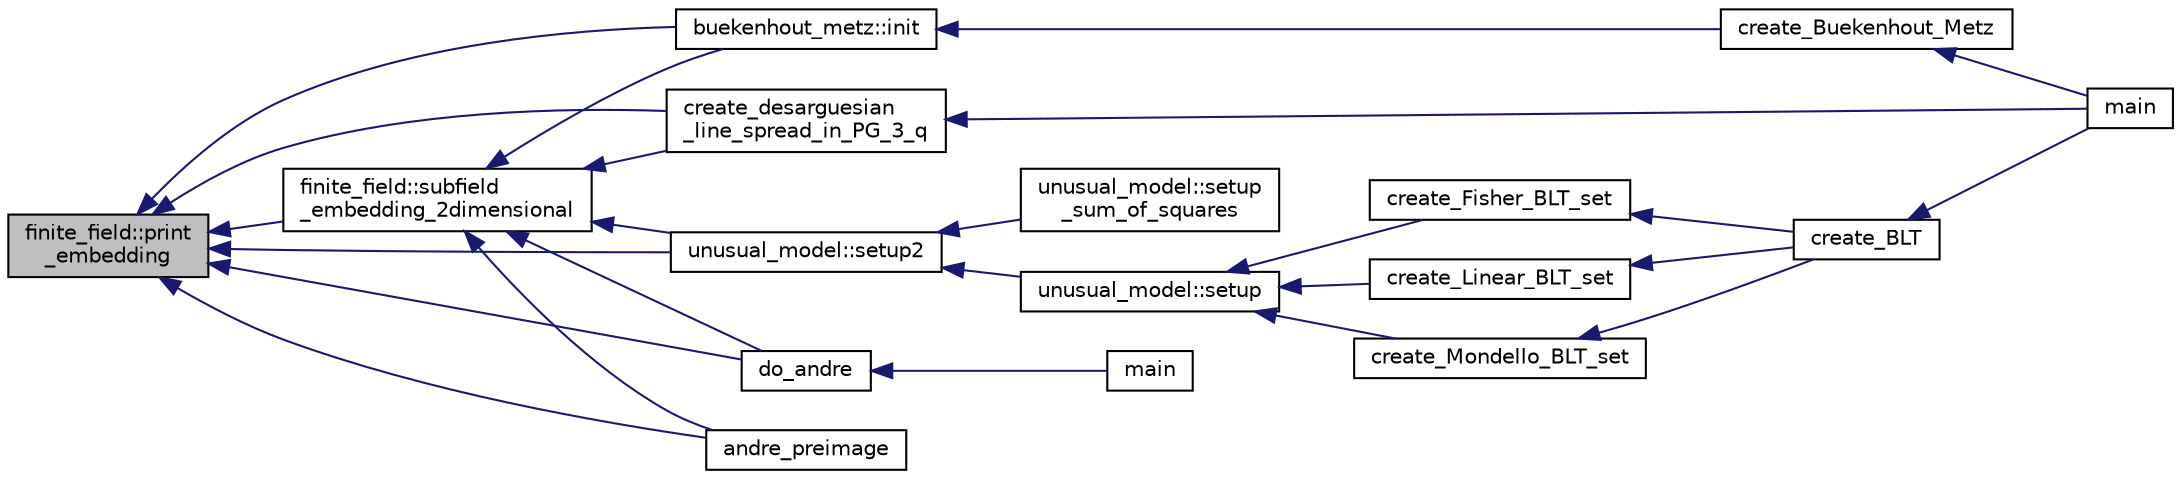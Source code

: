 digraph "finite_field::print_embedding"
{
  edge [fontname="Helvetica",fontsize="10",labelfontname="Helvetica",labelfontsize="10"];
  node [fontname="Helvetica",fontsize="10",shape=record];
  rankdir="LR";
  Node16459 [label="finite_field::print\l_embedding",height=0.2,width=0.4,color="black", fillcolor="grey75", style="filled", fontcolor="black"];
  Node16459 -> Node16460 [dir="back",color="midnightblue",fontsize="10",style="solid",fontname="Helvetica"];
  Node16460 [label="finite_field::subfield\l_embedding_2dimensional",height=0.2,width=0.4,color="black", fillcolor="white", style="filled",URL="$df/d5a/classfinite__field.html#a645db0a3551afded46e054650631854d"];
  Node16460 -> Node16461 [dir="back",color="midnightblue",fontsize="10",style="solid",fontname="Helvetica"];
  Node16461 [label="buekenhout_metz::init",height=0.2,width=0.4,color="black", fillcolor="white", style="filled",URL="$d8/d98/classbuekenhout__metz.html#a9a784ac5ef293953fbf1c53419c6d02b"];
  Node16461 -> Node16462 [dir="back",color="midnightblue",fontsize="10",style="solid",fontname="Helvetica"];
  Node16462 [label="create_Buekenhout_Metz",height=0.2,width=0.4,color="black", fillcolor="white", style="filled",URL="$df/d74/tl__geometry_8h.html#a78309855776389326c2be56b2c5c1f0c"];
  Node16462 -> Node16463 [dir="back",color="midnightblue",fontsize="10",style="solid",fontname="Helvetica"];
  Node16463 [label="main",height=0.2,width=0.4,color="black", fillcolor="white", style="filled",URL="$d4/d6e/make__something_8_c.html#a217dbf8b442f20279ea00b898af96f52"];
  Node16460 -> Node16464 [dir="back",color="midnightblue",fontsize="10",style="solid",fontname="Helvetica"];
  Node16464 [label="create_desarguesian\l_line_spread_in_PG_3_q",height=0.2,width=0.4,color="black", fillcolor="white", style="filled",URL="$d4/d67/geometry_8h.html#a7d62d5ebe3c87e548f9e7bbd3eeebfac"];
  Node16464 -> Node16463 [dir="back",color="midnightblue",fontsize="10",style="solid",fontname="Helvetica"];
  Node16460 -> Node16465 [dir="back",color="midnightblue",fontsize="10",style="solid",fontname="Helvetica"];
  Node16465 [label="do_andre",height=0.2,width=0.4,color="black", fillcolor="white", style="filled",URL="$d4/d67/geometry_8h.html#af329680ba09fd32078ec87393b99187a"];
  Node16465 -> Node16466 [dir="back",color="midnightblue",fontsize="10",style="solid",fontname="Helvetica"];
  Node16466 [label="main",height=0.2,width=0.4,color="black", fillcolor="white", style="filled",URL="$d0/d2f/process_8_c.html#a3c04138a5bfe5d72780bb7e82a18e627"];
  Node16460 -> Node16467 [dir="back",color="midnightblue",fontsize="10",style="solid",fontname="Helvetica"];
  Node16467 [label="unusual_model::setup2",height=0.2,width=0.4,color="black", fillcolor="white", style="filled",URL="$dc/d50/classunusual__model.html#a00f7da705c24f863338828447abf7aae"];
  Node16467 -> Node16468 [dir="back",color="midnightblue",fontsize="10",style="solid",fontname="Helvetica"];
  Node16468 [label="unusual_model::setup\l_sum_of_squares",height=0.2,width=0.4,color="black", fillcolor="white", style="filled",URL="$dc/d50/classunusual__model.html#ab330b51451b34a5291ee5707ef725eff"];
  Node16467 -> Node16469 [dir="back",color="midnightblue",fontsize="10",style="solid",fontname="Helvetica"];
  Node16469 [label="unusual_model::setup",height=0.2,width=0.4,color="black", fillcolor="white", style="filled",URL="$dc/d50/classunusual__model.html#adb517fd342dd2ed2d0cc117211ac1c0d"];
  Node16469 -> Node16470 [dir="back",color="midnightblue",fontsize="10",style="solid",fontname="Helvetica"];
  Node16470 [label="create_Fisher_BLT_set",height=0.2,width=0.4,color="black", fillcolor="white", style="filled",URL="$d4/d67/geometry_8h.html#ad970fc96c238a422a64338691f8b91cc"];
  Node16470 -> Node16471 [dir="back",color="midnightblue",fontsize="10",style="solid",fontname="Helvetica"];
  Node16471 [label="create_BLT",height=0.2,width=0.4,color="black", fillcolor="white", style="filled",URL="$d4/d67/geometry_8h.html#a5a6f4081a90668e2e95f8e4886d241d9"];
  Node16471 -> Node16463 [dir="back",color="midnightblue",fontsize="10",style="solid",fontname="Helvetica"];
  Node16469 -> Node16472 [dir="back",color="midnightblue",fontsize="10",style="solid",fontname="Helvetica"];
  Node16472 [label="create_Linear_BLT_set",height=0.2,width=0.4,color="black", fillcolor="white", style="filled",URL="$d4/d67/geometry_8h.html#a9a35af1dd478ad49c6922240bfff89dd"];
  Node16472 -> Node16471 [dir="back",color="midnightblue",fontsize="10",style="solid",fontname="Helvetica"];
  Node16469 -> Node16473 [dir="back",color="midnightblue",fontsize="10",style="solid",fontname="Helvetica"];
  Node16473 [label="create_Mondello_BLT_set",height=0.2,width=0.4,color="black", fillcolor="white", style="filled",URL="$d4/d67/geometry_8h.html#ab6f68b0ad3b8ccc37d88073576930ea8"];
  Node16473 -> Node16471 [dir="back",color="midnightblue",fontsize="10",style="solid",fontname="Helvetica"];
  Node16460 -> Node16474 [dir="back",color="midnightblue",fontsize="10",style="solid",fontname="Helvetica"];
  Node16474 [label="andre_preimage",height=0.2,width=0.4,color="black", fillcolor="white", style="filled",URL="$d5/d87/globals_8h.html#a02f5cab8bad36069248da9307aba3625"];
  Node16459 -> Node16461 [dir="back",color="midnightblue",fontsize="10",style="solid",fontname="Helvetica"];
  Node16459 -> Node16464 [dir="back",color="midnightblue",fontsize="10",style="solid",fontname="Helvetica"];
  Node16459 -> Node16465 [dir="back",color="midnightblue",fontsize="10",style="solid",fontname="Helvetica"];
  Node16459 -> Node16467 [dir="back",color="midnightblue",fontsize="10",style="solid",fontname="Helvetica"];
  Node16459 -> Node16474 [dir="back",color="midnightblue",fontsize="10",style="solid",fontname="Helvetica"];
}
